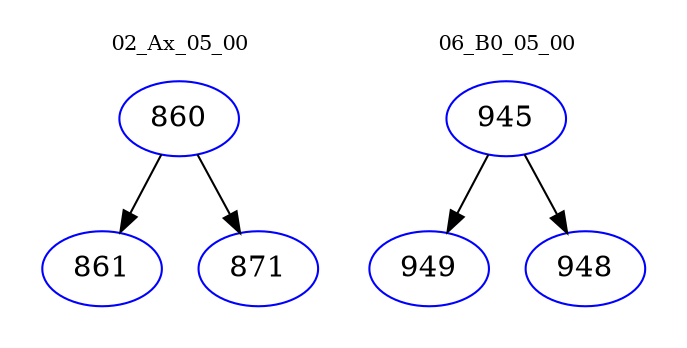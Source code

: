 digraph{
subgraph cluster_0 {
color = white
label = "02_Ax_05_00";
fontsize=10;
T0_860 [label="860", color="blue"]
T0_860 -> T0_861 [color="black"]
T0_861 [label="861", color="blue"]
T0_860 -> T0_871 [color="black"]
T0_871 [label="871", color="blue"]
}
subgraph cluster_1 {
color = white
label = "06_B0_05_00";
fontsize=10;
T1_945 [label="945", color="blue"]
T1_945 -> T1_949 [color="black"]
T1_949 [label="949", color="blue"]
T1_945 -> T1_948 [color="black"]
T1_948 [label="948", color="blue"]
}
}
